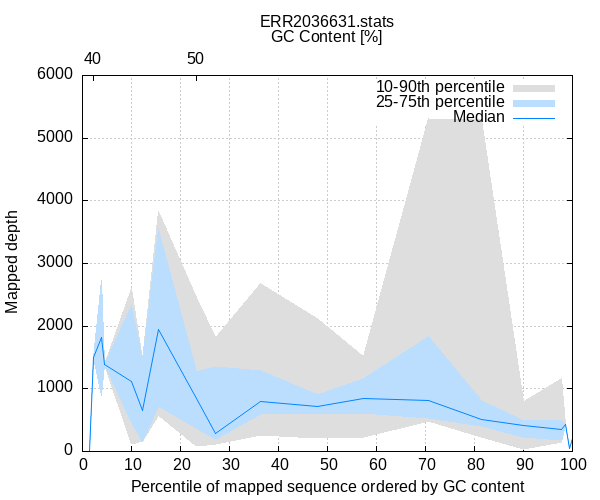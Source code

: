 
            set terminal png size 600,500 truecolor
            set output "ERR2036631-gc-depth.png"
            set grid xtics ytics y2tics back lc rgb "#cccccc"
            set ylabel "Mapped depth"
            set xlabel "Percentile of mapped sequence ordered by GC content"
            set x2label "GC Content [%]"
            set title "ERR2036631.stats" noenhanced
            set x2tics ("30" 2.326,"40" 2.326,"50" 23.256)
            set xtics nomirror
            set xrange [0.1:99.9]

            plot '-' using 1:2:3 with filledcurve lt 1 lc rgb "#dedede" t '10-90th percentile' , \
                 '-' using 1:2:3 with filledcurve lt 1 lc rgb "#bbdeff" t '25-75th percentile' , \
                 '-' using 1:2 with lines lc rgb "#0084ff" t 'Median'
        1.550	0.000	0.000
2.326	1503.282	1503.282
3.876	899.712	2727.504
4.651	1386.516	1386.516
10.078	107.730	2599.812
12.403	152.424	1460.718
15.504	566.664	3822.918
23.256	76.634	2452.767
27.132	108.414	1825.584
36.434	247.631	2684.686
48.062	212.584	2125.689
57.364	225.152	1513.033
70.543	479.023	5308.713
81.395	216.402	5302.296
89.922	32.701	805.772
97.674	149.633	1163.278
98.450	435.528	435.528
99.225	43.152	43.152
100.000	207.462	207.462
end
1.550	0.000	0.000
2.326	1503.282	1503.282
3.876	899.712	2727.504
4.651	1386.516	1386.516
10.078	464.688	2333.448
12.403	152.424	1460.718
15.504	717.221	3547.080
23.256	364.746	1276.832
27.132	186.858	1352.829
36.434	585.189	1297.640
48.062	592.380	903.492
57.364	613.554	1159.691
70.543	533.880	1836.645
81.395	391.068	806.646
89.922	217.680	489.216
97.674	168.942	489.848
98.450	435.528	435.528
99.225	43.152	43.152
100.000	207.462	207.462
end
1.550	0.000
2.326	1503.282
3.876	1813.608
4.651	1386.516
10.078	1109.376
12.403	662.058
15.504	1944.228
23.256	853.671
27.132	289.932
36.434	793.725
48.062	719.214
57.364	849.921
70.543	817.806
81.395	506.013
89.922	412.320
97.674	352.386
98.450	435.528
99.225	43.152
100.000	207.462
end
